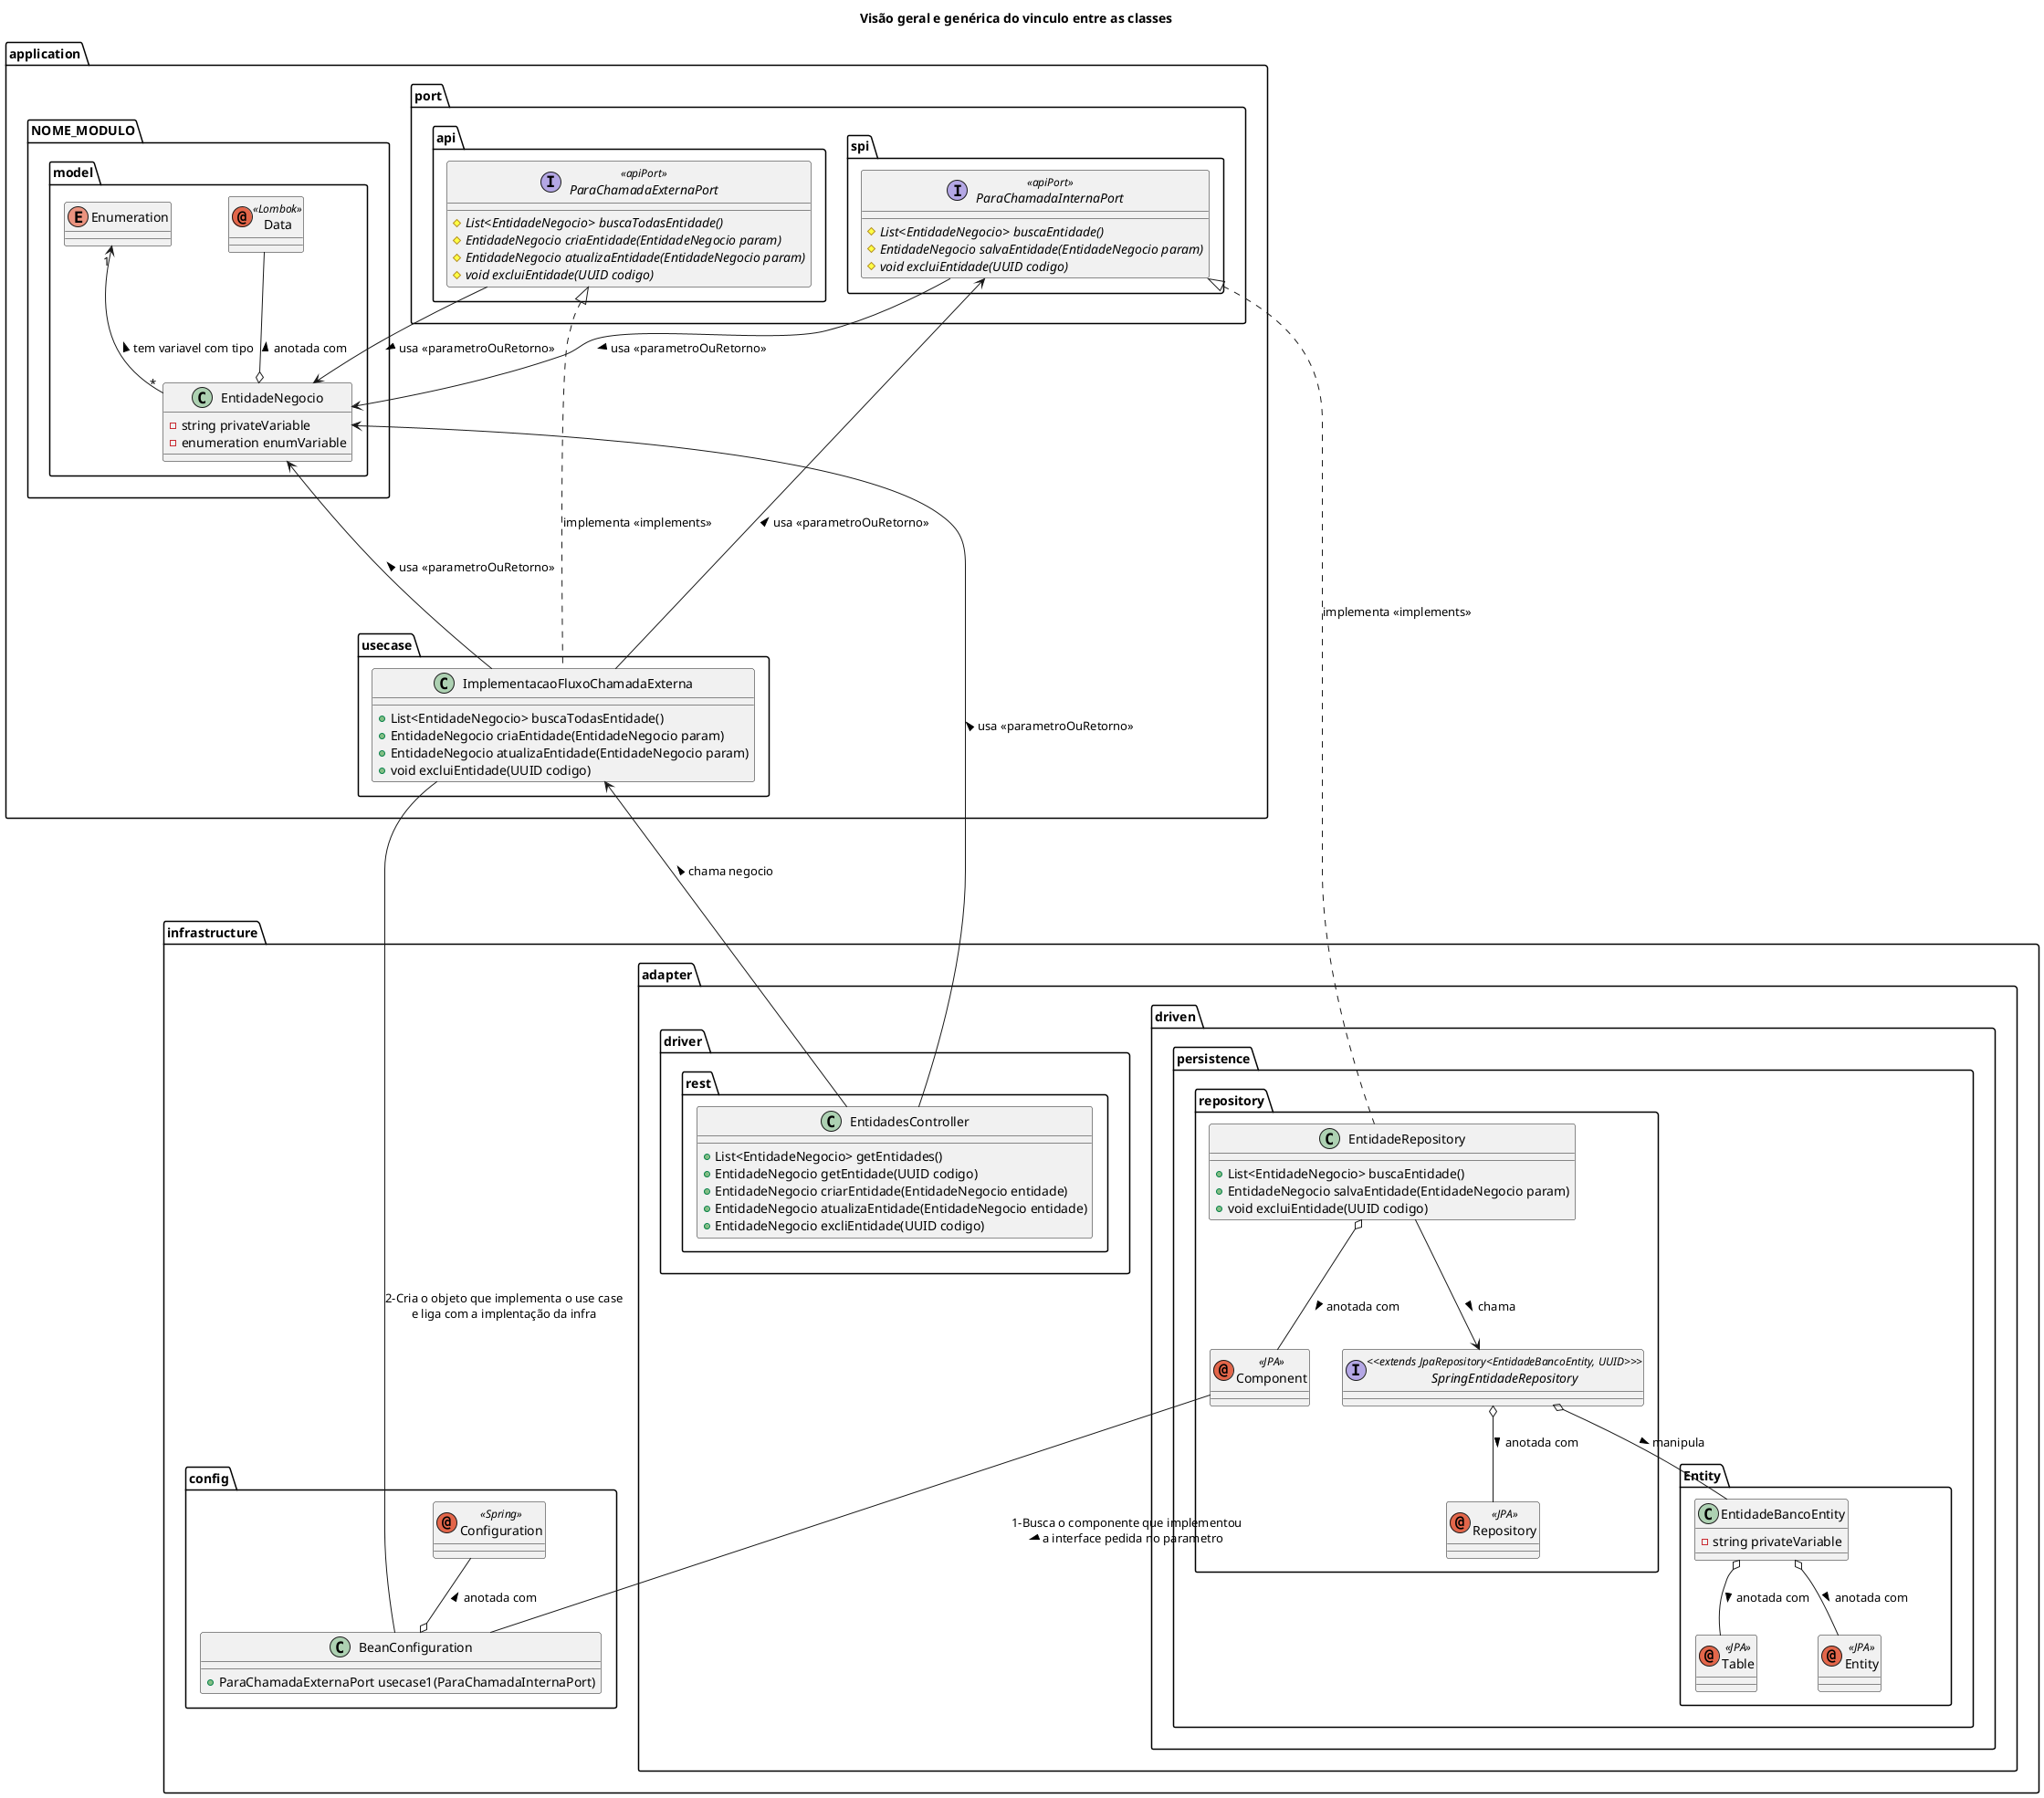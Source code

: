 @startuml ProjectGenericClass

'!theme blueprint

title 
    Visão geral e genérica do vinculo entre as classes
end title

package "application" as aplicationPkg {

    package "NOME_MODULO" as moduloPkg {

        package "model" as modelPkg {
            
            annotation Data <<Lombok>>
            enum Enumeration {

            }
            class EntidadeNegocio {
                -string privateVariable
                -enumeration enumVariable
            }

            EntidadeNegocio "*" -up-> "1" Enumeration : tem variavel com tipo >
            EntidadeNegocio o-up- Data : anotada com >
        } 
    }

    package "port" as portPkg {
        package api {
            interface ParaChamadaExternaPort <<apiPort>> {
                #{abstract} List<EntidadeNegocio> buscaTodasEntidade()
                #{abstract} EntidadeNegocio criaEntidade(EntidadeNegocio param)
                #{abstract} EntidadeNegocio atualizaEntidade(EntidadeNegocio param)
                #{abstract} void excluiEntidade(UUID codigo)
            }

            ParaChamadaExternaPort  --> EntidadeNegocio : usa <<parametroOuRetorno>> >
            
        }

        package spi {
            interface ParaChamadaInternaPort <<apiPort>> {
                #{abstract} List<EntidadeNegocio> buscaEntidade()
                #{abstract} EntidadeNegocio salvaEntidade(EntidadeNegocio param)
                #{abstract} void excluiEntidade(UUID codigo)
            }
            
            ParaChamadaInternaPort  --> EntidadeNegocio : usa <<parametroOuRetorno>> >
        }
    }

    package "usecase" as usecasePkg {
        class ImplementacaoFluxoChamadaExterna {
            +List<EntidadeNegocio> buscaTodasEntidade()
            +EntidadeNegocio criaEntidade(EntidadeNegocio param)
            +EntidadeNegocio atualizaEntidade(EntidadeNegocio param)
            +void excluiEntidade(UUID codigo)
        }
        ParaChamadaExternaPort <|... ImplementacaoFluxoChamadaExterna : implementa <<implements>>

        ImplementacaoFluxoChamadaExterna  -up--> EntidadeNegocio : usa <<parametroOuRetorno>> >
        ImplementacaoFluxoChamadaExterna  -up--> ParaChamadaInternaPort : usa <<parametroOuRetorno>> >
        
        
    }

}

package "infrastructure" as infra {
    package adapter {
        package driven {
            package persistence {
                package Entity {
                    annotation Entity <<JPA>>
                    annotation Table <<JPA>>
                    class EntidadeBancoEntity {
                        -string privateVariable
                    }
                    EntidadeBancoEntity o-- Entity : anotada com >
                    EntidadeBancoEntity o-- Table : anotada com >
                                        
                }
                package repository {
                    annotation Component <<JPA>>
                    class EntidadeRepository {
                        +List<EntidadeNegocio> buscaEntidade()
                        +EntidadeNegocio salvaEntidade(EntidadeNegocio param)
                        +void excluiEntidade(UUID codigo)
                    }
                    EntidadeRepository o-- Component : anotada com >

                    annotation Repository <<JPA>>
                    interface SpringEntidadeRepository <<extends JpaRepository<EntidadeBancoEntity, UUID>>> {
                        
                    }
                    SpringEntidadeRepository o-- Repository : anotada com >
                    SpringEntidadeRepository o-- EntidadeBancoEntity : manipula >

                    EntidadeRepository --> SpringEntidadeRepository : chama >
                }
                ParaChamadaInternaPort <|.. EntidadeRepository : implementa <<implements>>
            }
        }

        package driver {
            package rest {
                class EntidadesController {
                    +List<EntidadeNegocio> getEntidades()
                    +EntidadeNegocio getEntidade(UUID codigo)
                    +EntidadeNegocio criarEntidade(EntidadeNegocio entidade)
                    +EntidadeNegocio atualizaEntidade(EntidadeNegocio entidade)
                    +EntidadeNegocio excliEntidade(UUID codigo)
                }
                EntidadesController  -up--> ImplementacaoFluxoChamadaExterna : chama negocio >
                EntidadesController  -up--> EntidadeNegocio : usa <<parametroOuRetorno>> >
            }
        }
    }

    package config {
        annotation Configuration <<Spring>>
        class BeanConfiguration {
            +ParaChamadaExternaPort usecase1(ParaChamadaInternaPort)
        }

        BeanConfiguration o-up- Configuration : anotada com >
        BeanConfiguration -up-- Component : 1-Busca o componente que implementou\na interface pedida no parametro >
        BeanConfiguration -up-- ImplementacaoFluxoChamadaExterna : 2-Cria o objeto que implementa o use case\ne liga com a implentação da infra
    }
}

@enduml